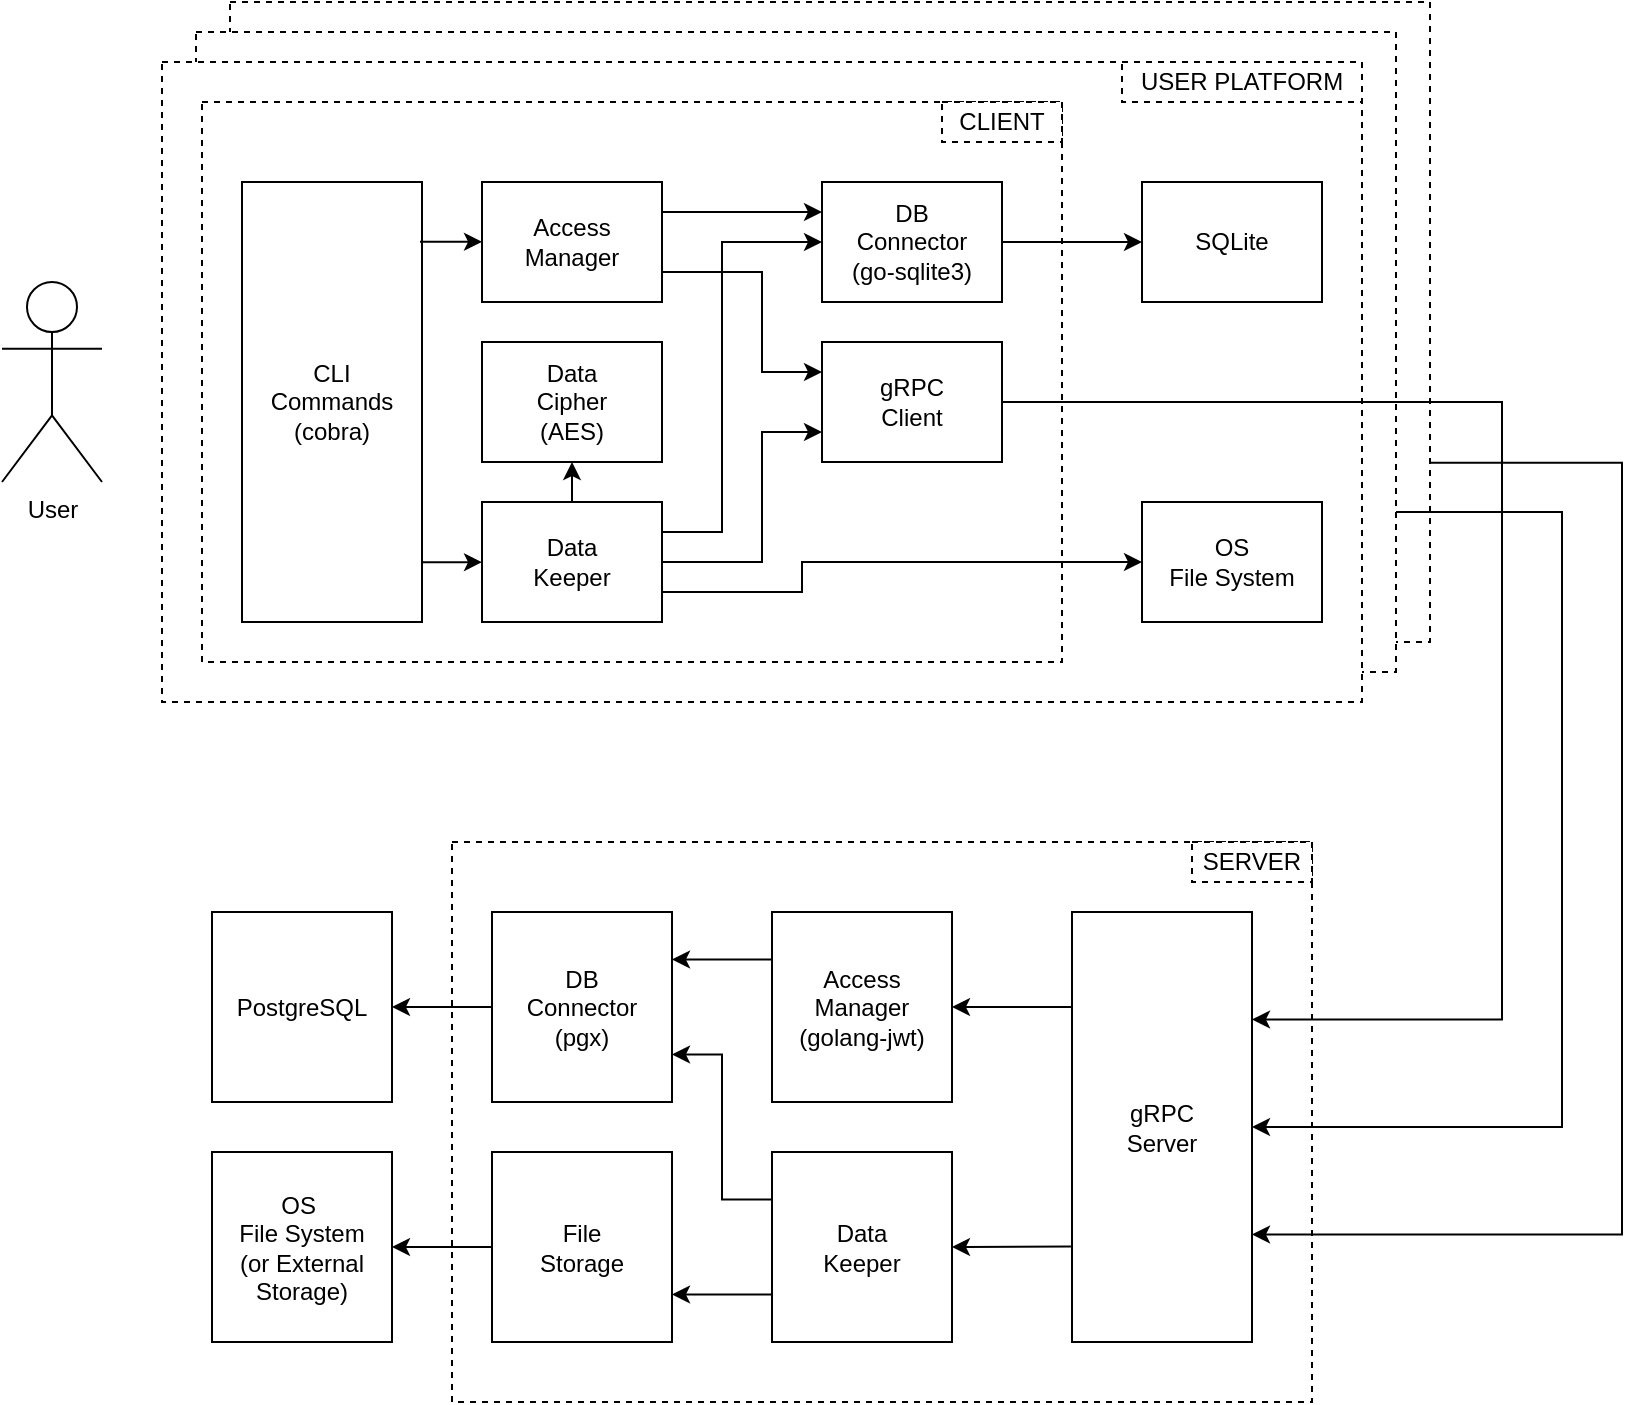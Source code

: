 <mxfile>
    <diagram name="Page-1" id="nqi36yw2g0Xidmtx-uQi">
        <mxGraphModel dx="834" dy="552" grid="1" gridSize="10" guides="1" tooltips="1" connect="1" arrows="1" fold="1" page="0" pageScale="1" pageWidth="827" pageHeight="1169" math="0" shadow="0">
            <root>
                <mxCell id="0"/>
                <mxCell id="1" parent="0"/>
                <mxCell id="32" value="" style="rounded=0;whiteSpace=wrap;html=1;dashed=1;" vertex="1" parent="1">
                    <mxGeometry x="244" y="60" width="600" height="320" as="geometry"/>
                </mxCell>
                <mxCell id="31" value="" style="rounded=0;whiteSpace=wrap;html=1;dashed=1;" vertex="1" parent="1">
                    <mxGeometry x="227" y="75" width="600" height="320" as="geometry"/>
                </mxCell>
                <mxCell id="bc3Cf_KnppJ7FNWKU6z_-81" value="" style="rounded=0;whiteSpace=wrap;html=1;dashed=1;" parent="1" vertex="1">
                    <mxGeometry x="210" y="90" width="600" height="320" as="geometry"/>
                </mxCell>
                <mxCell id="bc3Cf_KnppJ7FNWKU6z_-79" value="" style="rounded=0;whiteSpace=wrap;html=1;dashed=1;" parent="1" vertex="1">
                    <mxGeometry x="230" y="110" width="430" height="280" as="geometry"/>
                </mxCell>
                <mxCell id="bc3Cf_KnppJ7FNWKU6z_-80" value="CLIENT" style="rounded=0;whiteSpace=wrap;html=1;dashed=1;" parent="1" vertex="1">
                    <mxGeometry x="600" y="110" width="60" height="20" as="geometry"/>
                </mxCell>
                <mxCell id="bc3Cf_KnppJ7FNWKU6z_-34" value="" style="rounded=0;whiteSpace=wrap;html=1;dashed=1;" parent="1" vertex="1">
                    <mxGeometry x="355" y="480" width="430" height="280" as="geometry"/>
                </mxCell>
                <mxCell id="xL9sasyAZHJ37biCVPfG-1" value="gRPC&lt;br&gt;Server" style="rounded=0;whiteSpace=wrap;html=1;" parent="1" vertex="1">
                    <mxGeometry x="665" y="515" width="90" height="215" as="geometry"/>
                </mxCell>
                <mxCell id="17" style="edgeStyle=orthogonalEdgeStyle;rounded=0;html=1;exitX=0;exitY=0.25;exitDx=0;exitDy=0;entryX=1;entryY=0.25;entryDx=0;entryDy=0;" parent="1" source="bc3Cf_KnppJ7FNWKU6z_-1" target="bc3Cf_KnppJ7FNWKU6z_-3" edge="1">
                    <mxGeometry relative="1" as="geometry"/>
                </mxCell>
                <mxCell id="19" style="edgeStyle=orthogonalEdgeStyle;rounded=0;html=1;exitX=0;exitY=0.221;exitDx=0;exitDy=0;entryX=1;entryY=0.5;entryDx=0;entryDy=0;exitPerimeter=0;" parent="1" source="xL9sasyAZHJ37biCVPfG-1" target="bc3Cf_KnppJ7FNWKU6z_-1" edge="1">
                    <mxGeometry relative="1" as="geometry"/>
                </mxCell>
                <mxCell id="bc3Cf_KnppJ7FNWKU6z_-1" value="Access&lt;br&gt;Manager&lt;br&gt;(golang-jwt)" style="rounded=0;whiteSpace=wrap;html=1;" parent="1" vertex="1">
                    <mxGeometry x="515" y="515" width="90" height="95" as="geometry"/>
                </mxCell>
                <mxCell id="18" style="rounded=0;html=1;exitX=-0.006;exitY=0.778;exitDx=0;exitDy=0;entryX=1;entryY=0.5;entryDx=0;entryDy=0;exitPerimeter=0;" parent="1" source="xL9sasyAZHJ37biCVPfG-1" target="24" edge="1">
                    <mxGeometry relative="1" as="geometry">
                        <mxPoint x="515" y="687.5" as="sourcePoint"/>
                    </mxGeometry>
                </mxCell>
                <mxCell id="bc3Cf_KnppJ7FNWKU6z_-3" value="DB&lt;br&gt;Connector&lt;br&gt;(pgx)" style="rounded=0;whiteSpace=wrap;html=1;" parent="1" vertex="1">
                    <mxGeometry x="375" y="515" width="90" height="95" as="geometry"/>
                </mxCell>
                <mxCell id="bc3Cf_KnppJ7FNWKU6z_-35" value="SERVER" style="rounded=0;whiteSpace=wrap;html=1;dashed=1;" parent="1" vertex="1">
                    <mxGeometry x="725" y="480" width="60" height="20" as="geometry"/>
                </mxCell>
                <mxCell id="bc3Cf_KnppJ7FNWKU6z_-83" style="edgeStyle=orthogonalEdgeStyle;rounded=0;orthogonalLoop=1;jettySize=auto;html=1;exitX=1;exitY=0.5;exitDx=0;exitDy=0;entryX=1;entryY=0.25;entryDx=0;entryDy=0;" parent="1" source="bc3Cf_KnppJ7FNWKU6z_-39" target="xL9sasyAZHJ37biCVPfG-1" edge="1">
                    <mxGeometry relative="1" as="geometry">
                        <Array as="points">
                            <mxPoint x="880" y="260"/>
                            <mxPoint x="880" y="569"/>
                        </Array>
                    </mxGeometry>
                </mxCell>
                <mxCell id="16" style="edgeStyle=orthogonalEdgeStyle;rounded=0;html=1;exitX=1;exitY=0.5;exitDx=0;exitDy=0;entryX=0;entryY=0.5;entryDx=0;entryDy=0;" parent="1" source="bc3Cf_KnppJ7FNWKU6z_-38" target="14" edge="1">
                    <mxGeometry relative="1" as="geometry"/>
                </mxCell>
                <mxCell id="bc3Cf_KnppJ7FNWKU6z_-38" value="DB &lt;br&gt;Connector&lt;br&gt;(go-sqlite3)" style="rounded=0;whiteSpace=wrap;html=1;" parent="1" vertex="1">
                    <mxGeometry x="540" y="150" width="90" height="60" as="geometry"/>
                </mxCell>
                <mxCell id="bc3Cf_KnppJ7FNWKU6z_-39" value="gRPC&lt;br&gt;Client" style="rounded=0;whiteSpace=wrap;html=1;" parent="1" vertex="1">
                    <mxGeometry x="540" y="230" width="90" height="60" as="geometry"/>
                </mxCell>
                <mxCell id="bc3Cf_KnppJ7FNWKU6z_-40" value="Data&lt;br style=&quot;border-color: var(--border-color);&quot;&gt;Cipher&lt;br&gt;(AES)" style="rounded=0;whiteSpace=wrap;html=1;" parent="1" vertex="1">
                    <mxGeometry x="370" y="230" width="90" height="60" as="geometry"/>
                </mxCell>
                <mxCell id="bc3Cf_KnppJ7FNWKU6z_-77" style="edgeStyle=orthogonalEdgeStyle;rounded=0;orthogonalLoop=1;jettySize=auto;html=1;exitX=1;exitY=0.864;exitDx=0;exitDy=0;entryX=0;entryY=0.5;entryDx=0;entryDy=0;exitPerimeter=0;" parent="1" source="bc3Cf_KnppJ7FNWKU6z_-44" target="bc3Cf_KnppJ7FNWKU6z_-41" edge="1">
                    <mxGeometry relative="1" as="geometry"/>
                </mxCell>
                <mxCell id="11" style="edgeStyle=orthogonalEdgeStyle;rounded=0;html=1;exitX=1;exitY=0.25;exitDx=0;exitDy=0;entryX=0;entryY=0.5;entryDx=0;entryDy=0;" parent="1" source="bc3Cf_KnppJ7FNWKU6z_-41" target="bc3Cf_KnppJ7FNWKU6z_-38" edge="1">
                    <mxGeometry relative="1" as="geometry">
                        <Array as="points">
                            <mxPoint x="490" y="325"/>
                            <mxPoint x="490" y="180"/>
                        </Array>
                    </mxGeometry>
                </mxCell>
                <mxCell id="12" style="edgeStyle=orthogonalEdgeStyle;rounded=0;html=1;exitX=1;exitY=0.5;exitDx=0;exitDy=0;entryX=0;entryY=0.75;entryDx=0;entryDy=0;" parent="1" source="bc3Cf_KnppJ7FNWKU6z_-41" target="bc3Cf_KnppJ7FNWKU6z_-39" edge="1">
                    <mxGeometry relative="1" as="geometry">
                        <Array as="points">
                            <mxPoint x="510" y="340"/>
                            <mxPoint x="510" y="275"/>
                        </Array>
                    </mxGeometry>
                </mxCell>
                <mxCell id="13" style="edgeStyle=orthogonalEdgeStyle;rounded=0;html=1;exitX=0.5;exitY=0;exitDx=0;exitDy=0;entryX=0.5;entryY=1;entryDx=0;entryDy=0;" parent="1" source="bc3Cf_KnppJ7FNWKU6z_-41" target="bc3Cf_KnppJ7FNWKU6z_-40" edge="1">
                    <mxGeometry relative="1" as="geometry"/>
                </mxCell>
                <mxCell id="35" style="edgeStyle=orthogonalEdgeStyle;rounded=0;html=1;exitX=1;exitY=0.75;exitDx=0;exitDy=0;entryX=0;entryY=0.5;entryDx=0;entryDy=0;" edge="1" parent="1" source="bc3Cf_KnppJ7FNWKU6z_-41" target="21">
                    <mxGeometry relative="1" as="geometry">
                        <Array as="points">
                            <mxPoint x="530" y="355"/>
                            <mxPoint x="530" y="340"/>
                        </Array>
                    </mxGeometry>
                </mxCell>
                <mxCell id="bc3Cf_KnppJ7FNWKU6z_-41" value="Data&lt;br&gt;Keeper" style="rounded=0;whiteSpace=wrap;html=1;strokeWidth=1;" parent="1" vertex="1">
                    <mxGeometry x="370" y="310" width="90" height="60" as="geometry"/>
                </mxCell>
                <mxCell id="bc3Cf_KnppJ7FNWKU6z_-44" value="CLI&lt;br&gt;Commands&lt;br&gt;(cobra)" style="rounded=0;whiteSpace=wrap;html=1;" parent="1" vertex="1">
                    <mxGeometry x="250" y="150" width="90" height="220" as="geometry"/>
                </mxCell>
                <mxCell id="bc3Cf_KnppJ7FNWKU6z_-78" style="edgeStyle=orthogonalEdgeStyle;rounded=0;orthogonalLoop=1;jettySize=auto;html=1;exitX=0.989;exitY=0.136;exitDx=0;exitDy=0;entryX=0;entryY=0.5;entryDx=0;entryDy=0;exitPerimeter=0;" parent="1" source="bc3Cf_KnppJ7FNWKU6z_-44" target="bc3Cf_KnppJ7FNWKU6z_-53" edge="1">
                    <mxGeometry relative="1" as="geometry"/>
                </mxCell>
                <mxCell id="10" style="edgeStyle=orthogonalEdgeStyle;html=1;exitX=1;exitY=0.75;exitDx=0;exitDy=0;entryX=0;entryY=0.25;entryDx=0;entryDy=0;rounded=0;" parent="1" source="bc3Cf_KnppJ7FNWKU6z_-53" target="bc3Cf_KnppJ7FNWKU6z_-39" edge="1">
                    <mxGeometry relative="1" as="geometry">
                        <Array as="points">
                            <mxPoint x="510" y="195"/>
                            <mxPoint x="510" y="245"/>
                        </Array>
                    </mxGeometry>
                </mxCell>
                <mxCell id="bc3Cf_KnppJ7FNWKU6z_-53" value="Access&lt;br&gt;Manager" style="rounded=0;whiteSpace=wrap;html=1;" parent="1" vertex="1">
                    <mxGeometry x="370" y="150" width="90" height="60" as="geometry"/>
                </mxCell>
                <mxCell id="bc3Cf_KnppJ7FNWKU6z_-84" value="User" style="shape=umlActor;verticalLabelPosition=bottom;verticalAlign=top;html=1;outlineConnect=0;" parent="1" vertex="1">
                    <mxGeometry x="130" y="200" width="50" height="100" as="geometry"/>
                </mxCell>
                <mxCell id="lrmE4H_8QqVi5gG7KwYb-3" value="PostgreSQL" style="rounded=0;whiteSpace=wrap;html=1;" parent="1" vertex="1">
                    <mxGeometry x="235" y="515" width="90" height="95" as="geometry"/>
                </mxCell>
                <mxCell id="lrmE4H_8QqVi5gG7KwYb-4" value="" style="endArrow=classic;html=1;rounded=0;exitX=0;exitY=0.5;exitDx=0;exitDy=0;entryX=1;entryY=0.5;entryDx=0;entryDy=0;" parent="1" source="bc3Cf_KnppJ7FNWKU6z_-3" target="lrmE4H_8QqVi5gG7KwYb-3" edge="1">
                    <mxGeometry width="50" height="50" relative="1" as="geometry">
                        <mxPoint x="465" y="680" as="sourcePoint"/>
                        <mxPoint x="515" y="630" as="targetPoint"/>
                    </mxGeometry>
                </mxCell>
                <mxCell id="7" value="" style="endArrow=classic;html=1;exitX=1;exitY=0.25;exitDx=0;exitDy=0;entryX=0;entryY=0.25;entryDx=0;entryDy=0;" parent="1" source="bc3Cf_KnppJ7FNWKU6z_-53" target="bc3Cf_KnppJ7FNWKU6z_-38" edge="1">
                    <mxGeometry width="50" height="50" relative="1" as="geometry">
                        <mxPoint x="560" y="290" as="sourcePoint"/>
                        <mxPoint x="610" y="240" as="targetPoint"/>
                    </mxGeometry>
                </mxCell>
                <mxCell id="14" value="SQLite" style="rounded=0;whiteSpace=wrap;html=1;" parent="1" vertex="1">
                    <mxGeometry x="700" y="150" width="90" height="60" as="geometry"/>
                </mxCell>
                <mxCell id="21" value="OS &lt;br&gt;File System" style="rounded=0;whiteSpace=wrap;html=1;" vertex="1" parent="1">
                    <mxGeometry x="700" y="310" width="90" height="60" as="geometry"/>
                </mxCell>
                <mxCell id="26" style="edgeStyle=orthogonalEdgeStyle;rounded=0;html=1;exitX=0;exitY=0.75;exitDx=0;exitDy=0;entryX=1;entryY=0.75;entryDx=0;entryDy=0;" edge="1" parent="1" source="24" target="25">
                    <mxGeometry relative="1" as="geometry"/>
                </mxCell>
                <mxCell id="27" style="edgeStyle=orthogonalEdgeStyle;rounded=0;html=1;exitX=0;exitY=0.25;exitDx=0;exitDy=0;entryX=1;entryY=0.75;entryDx=0;entryDy=0;" edge="1" parent="1" source="24" target="bc3Cf_KnppJ7FNWKU6z_-3">
                    <mxGeometry relative="1" as="geometry"/>
                </mxCell>
                <mxCell id="24" value="Data&lt;br&gt;Keeper" style="rounded=0;whiteSpace=wrap;html=1;strokeWidth=1;" vertex="1" parent="1">
                    <mxGeometry x="515" y="635" width="90" height="95" as="geometry"/>
                </mxCell>
                <mxCell id="29" style="edgeStyle=orthogonalEdgeStyle;rounded=0;html=1;exitX=0;exitY=0.5;exitDx=0;exitDy=0;entryX=1;entryY=0.5;entryDx=0;entryDy=0;" edge="1" parent="1" source="25" target="28">
                    <mxGeometry relative="1" as="geometry"/>
                </mxCell>
                <mxCell id="25" value="File&lt;br&gt;Storage" style="rounded=0;whiteSpace=wrap;html=1;" vertex="1" parent="1">
                    <mxGeometry x="375" y="635" width="90" height="95" as="geometry"/>
                </mxCell>
                <mxCell id="28" value="OS&amp;nbsp;&lt;br&gt;File System&lt;br&gt;(or External Storage)" style="rounded=0;whiteSpace=wrap;html=1;" vertex="1" parent="1">
                    <mxGeometry x="235" y="635" width="90" height="95" as="geometry"/>
                </mxCell>
                <mxCell id="30" value="USER PLATFORM" style="rounded=0;whiteSpace=wrap;html=1;dashed=1;" vertex="1" parent="1">
                    <mxGeometry x="690" y="90" width="120" height="20" as="geometry"/>
                </mxCell>
                <mxCell id="33" style="edgeStyle=orthogonalEdgeStyle;rounded=0;html=1;exitX=1;exitY=0.75;exitDx=0;exitDy=0;entryX=1;entryY=0.5;entryDx=0;entryDy=0;" edge="1" parent="1" source="31" target="xL9sasyAZHJ37biCVPfG-1">
                    <mxGeometry relative="1" as="geometry">
                        <mxPoint x="910" y="314.667" as="targetPoint"/>
                        <Array as="points">
                            <mxPoint x="910" y="315"/>
                            <mxPoint x="910" y="622"/>
                        </Array>
                    </mxGeometry>
                </mxCell>
                <mxCell id="34" style="edgeStyle=orthogonalEdgeStyle;rounded=0;html=1;exitX=1;exitY=0.72;exitDx=0;exitDy=0;entryX=1;entryY=0.75;entryDx=0;entryDy=0;exitPerimeter=0;" edge="1" parent="1" source="32" target="xL9sasyAZHJ37biCVPfG-1">
                    <mxGeometry relative="1" as="geometry">
                        <mxPoint x="1000" y="710" as="targetPoint"/>
                        <Array as="points">
                            <mxPoint x="940" y="290"/>
                            <mxPoint x="940" y="676"/>
                        </Array>
                    </mxGeometry>
                </mxCell>
            </root>
        </mxGraphModel>
    </diagram>
</mxfile>